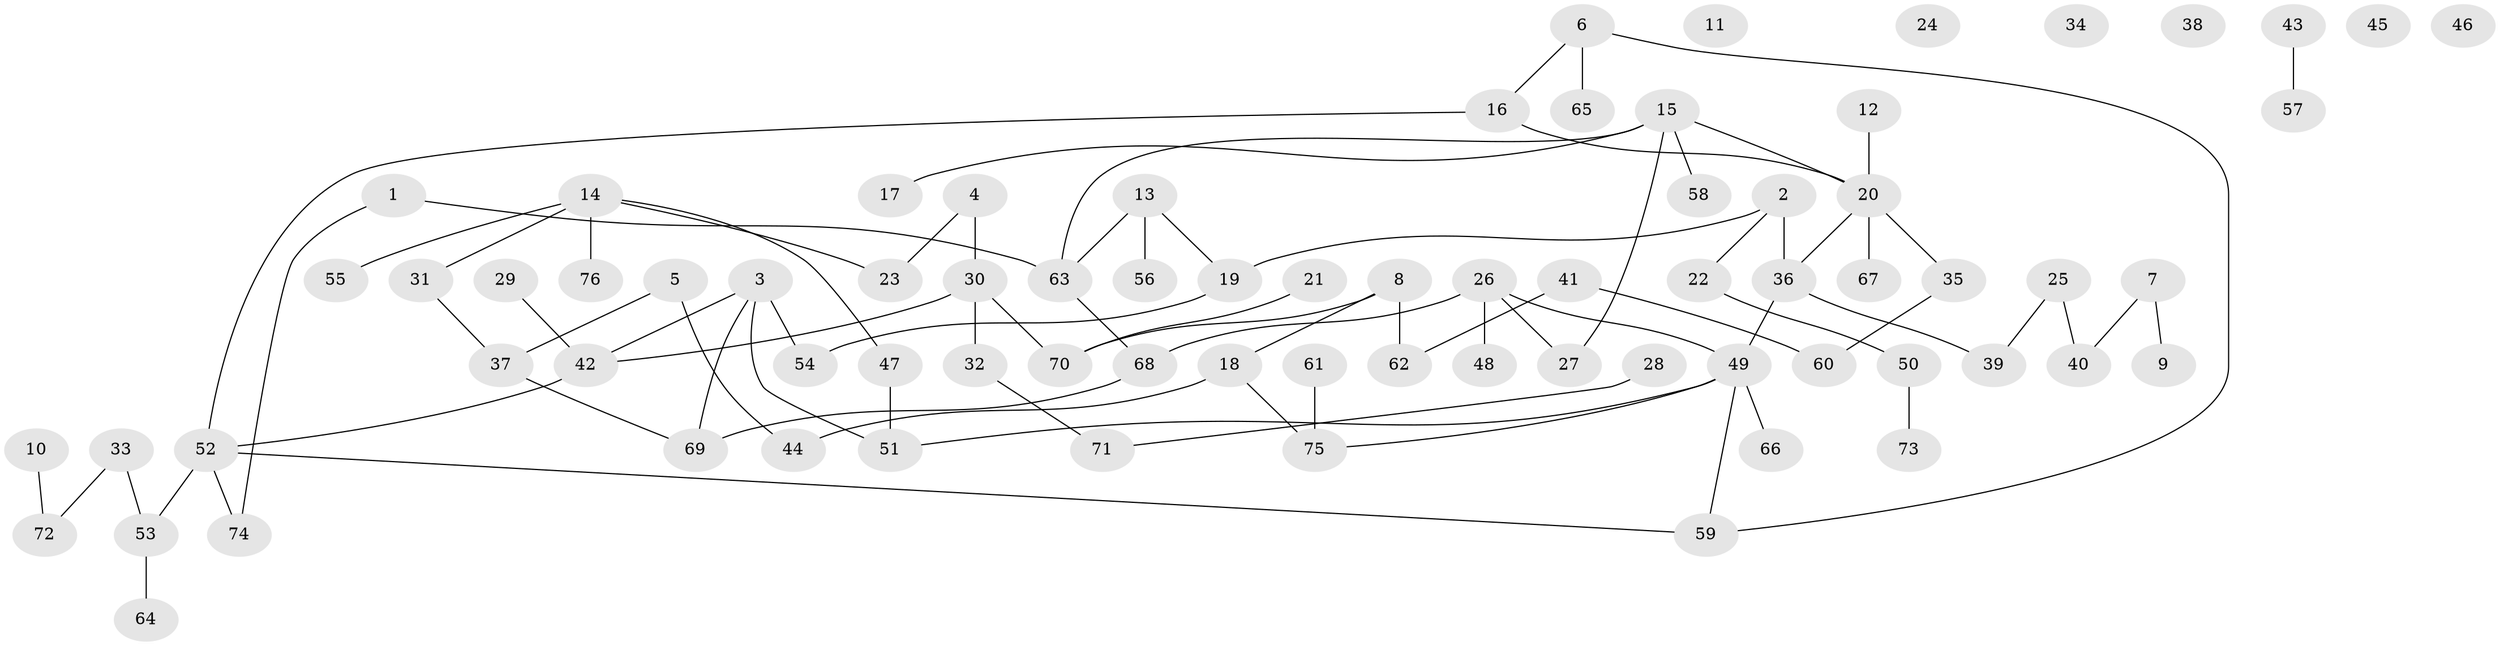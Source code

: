 // coarse degree distribution, {4: 0.1935483870967742, 5: 0.0967741935483871, 3: 0.12903225806451613, 2: 0.2903225806451613, 1: 0.25806451612903225, 7: 0.03225806451612903}
// Generated by graph-tools (version 1.1) at 2025/47/03/04/25 22:47:55]
// undirected, 76 vertices, 82 edges
graph export_dot {
  node [color=gray90,style=filled];
  1;
  2;
  3;
  4;
  5;
  6;
  7;
  8;
  9;
  10;
  11;
  12;
  13;
  14;
  15;
  16;
  17;
  18;
  19;
  20;
  21;
  22;
  23;
  24;
  25;
  26;
  27;
  28;
  29;
  30;
  31;
  32;
  33;
  34;
  35;
  36;
  37;
  38;
  39;
  40;
  41;
  42;
  43;
  44;
  45;
  46;
  47;
  48;
  49;
  50;
  51;
  52;
  53;
  54;
  55;
  56;
  57;
  58;
  59;
  60;
  61;
  62;
  63;
  64;
  65;
  66;
  67;
  68;
  69;
  70;
  71;
  72;
  73;
  74;
  75;
  76;
  1 -- 63;
  1 -- 74;
  2 -- 19;
  2 -- 22;
  2 -- 36;
  3 -- 42;
  3 -- 51;
  3 -- 54;
  3 -- 69;
  4 -- 23;
  4 -- 30;
  5 -- 37;
  5 -- 44;
  6 -- 16;
  6 -- 59;
  6 -- 65;
  7 -- 9;
  7 -- 40;
  8 -- 18;
  8 -- 62;
  8 -- 70;
  10 -- 72;
  12 -- 20;
  13 -- 19;
  13 -- 56;
  13 -- 63;
  14 -- 23;
  14 -- 31;
  14 -- 47;
  14 -- 55;
  14 -- 76;
  15 -- 17;
  15 -- 20;
  15 -- 27;
  15 -- 58;
  15 -- 63;
  16 -- 20;
  16 -- 52;
  18 -- 44;
  18 -- 75;
  19 -- 54;
  20 -- 35;
  20 -- 36;
  20 -- 67;
  21 -- 70;
  22 -- 50;
  25 -- 39;
  25 -- 40;
  26 -- 27;
  26 -- 48;
  26 -- 49;
  26 -- 68;
  28 -- 71;
  29 -- 42;
  30 -- 32;
  30 -- 42;
  30 -- 70;
  31 -- 37;
  32 -- 71;
  33 -- 53;
  33 -- 72;
  35 -- 60;
  36 -- 39;
  36 -- 49;
  37 -- 69;
  41 -- 60;
  41 -- 62;
  42 -- 52;
  43 -- 57;
  47 -- 51;
  49 -- 51;
  49 -- 59;
  49 -- 66;
  49 -- 75;
  50 -- 73;
  52 -- 53;
  52 -- 59;
  52 -- 74;
  53 -- 64;
  61 -- 75;
  63 -- 68;
  68 -- 69;
}

